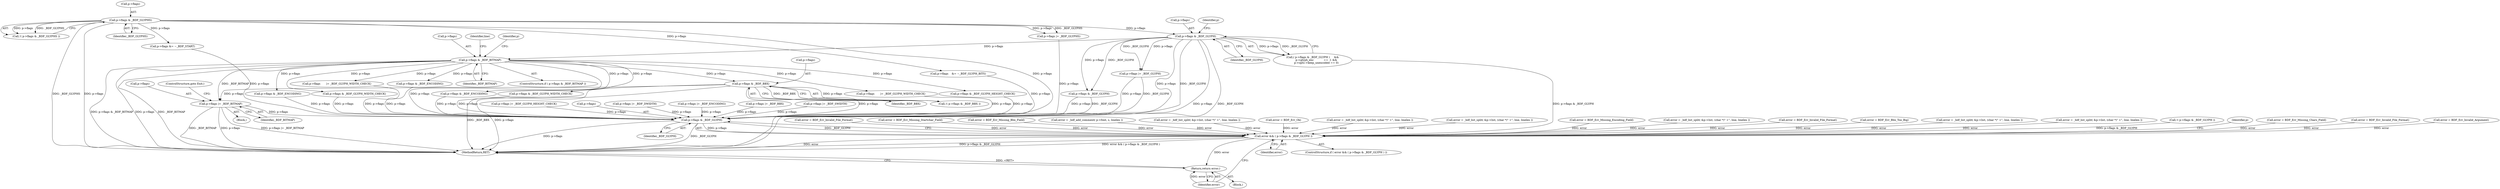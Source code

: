 digraph "0_savannah_7f2e4f4f553f6836be7683f66226afac3fa979b8@pointer" {
"1001533" [label="(Call,p->flags |= _BDF_BITMAP)"];
"1001456" [label="(Call,p->flags & _BDF_BBX)"];
"1000807" [label="(Call,p->flags & _BDF_BITMAP)"];
"1000375" [label="(Call,p->flags & _BDF_GLYPH)"];
"1000240" [label="(Call,p->flags & _BDF_GLYPHS)"];
"1001551" [label="(Call,p->flags & _BDF_GLYPH)"];
"1001549" [label="(Call,error && ( p->flags & _BDF_GLYPH ))"];
"1001560" [label="(Return,return error;)"];
"1001457" [label="(Call,p->flags)"];
"1001544" [label="(Call,error = BDF_Err_Missing_Encoding_Field)"];
"1001065" [label="(Call,error = _bdf_list_split( &p->list, (char *)\" +\", line, linelen ))"];
"1000806" [label="(ControlStructure,if ( p->flags & _BDF_BITMAP ))"];
"1000834" [label="(Call,p->flags |= _BDF_GLYPH_HEIGHT_CHECK)"];
"1001561" [label="(Identifier,error)"];
"1001006" [label="(Call,p->flags & _BDF_ENCODING)"];
"1000241" [label="(Call,p->flags)"];
"1000442" [label="(Call,error = BDF_Err_Invalid_File_Format)"];
"1001507" [label="(Call,error = BDF_Err_Bbx_Too_Big)"];
"1000920" [label="(Call,p->flags & _BDF_GLYPH_WIDTH_CHECK)"];
"1000407" [label="(Call,error = _bdf_list_split( &p->list, (char *)\" +\", line, linelen ))"];
"1001549" [label="(Call,error && ( p->flags & _BDF_GLYPH ))"];
"1000981" [label="(Call,p->flags       |= _BDF_GLYPH_WIDTH_CHECK)"];
"1000258" [label="(Call,error = _bdf_list_split( &p->list, (char *)\" +\", line, linelen ))"];
"1000828" [label="(Call,p->flags & _BDF_GLYPH_HEIGHT_CHECK)"];
"1000374" [label="(Call,( p->flags & _BDF_GLYPH )     &&\n         p->glyph_enc            == -1 &&\n         p->opts->keep_unencoded == 0)"];
"1000239" [label="(Call,!( p->flags & _BDF_GLYPHS ))"];
"1000322" [label="(Call,p->flags |= _BDF_GLYPHS)"];
"1000348" [label="(Call,p->flags &= ~_BDF_START)"];
"1000484" [label="(Call,!( p->flags & _BDF_GLYPH ))"];
"1001140" [label="(Call,p->flags & _BDF_ENCODING)"];
"1001537" [label="(Identifier,_BDF_BITMAP)"];
"1001552" [label="(Call,p->flags)"];
"1001560" [label="(Return,return error;)"];
"1001558" [label="(Identifier,p)"];
"1001124" [label="(Call,p->flags |= _BDF_DWIDTH)"];
"1000770" [label="(Call,p->flags |= _BDF_ENCODING)"];
"1000254" [label="(Call,error = BDF_Err_Missing_Chars_Field)"];
"1000375" [label="(Call,p->flags & _BDF_GLYPH)"];
"1001452" [label="(Block,)"];
"1001539" [label="(Call,error = BDF_Err_Invalid_File_Format)"];
"1001538" [label="(ControlStructure,goto Exit;)"];
"1000383" [label="(Identifier,p)"];
"1001460" [label="(Identifier,_BDF_BBX)"];
"1000309" [label="(Call,error = BDF_Err_Invalid_Argument)"];
"1000975" [label="(Call,p->flags & _BDF_GLYPH_WIDTH_CHECK)"];
"1001551" [label="(Call,p->flags & _BDF_GLYPH)"];
"1000808" [label="(Call,p->flags)"];
"1001533" [label="(Call,p->flags |= _BDF_BITMAP)"];
"1000240" [label="(Call,p->flags & _BDF_GLYPHS)"];
"1000244" [label="(Identifier,_BDF_GLYPHS)"];
"1000379" [label="(Identifier,_BDF_GLYPH)"];
"1000926" [label="(Call,p->flags       |= _BDF_GLYPH_WIDTH_CHECK)"];
"1000485" [label="(Call,p->flags & _BDF_GLYPH)"];
"1000367" [label="(Call,p->flags    &= ~_BDF_GLYPH_BITS)"];
"1001059" [label="(Call,p->flags & _BDF_ENCODING)"];
"1000376" [label="(Call,p->flags)"];
"1000586" [label="(Call,error = BDF_Err_Invalid_File_Format)"];
"1001550" [label="(Identifier,error)"];
"1001548" [label="(ControlStructure,if ( error && ( p->flags & _BDF_GLYPH ) ))"];
"1001562" [label="(MethodReturn,RET)"];
"1000491" [label="(Call,error = BDF_Err_Missing_Startchar_Field)"];
"1000811" [label="(Identifier,_BDF_BITMAP)"];
"1000999" [label="(Identifier,line)"];
"1001555" [label="(Identifier,_BDF_GLYPH)"];
"1000807" [label="(Call,p->flags & _BDF_BITMAP)"];
"1001439" [label="(Call,p->flags |= _BDF_BBX)"];
"1001456" [label="(Call,p->flags & _BDF_BBX)"];
"1001455" [label="(Call,!( p->flags & _BDF_BBX ))"];
"1000463" [label="(Call,p->flags |= _BDF_GLYPH)"];
"1001462" [label="(Call,error = BDF_Err_Missing_Bbx_Field)"];
"1000229" [label="(Call,error = _bdf_add_comment( p->font, s, linelen ))"];
"1001534" [label="(Call,p->flags)"];
"1000168" [label="(Block,)"];
"1001012" [label="(Call,error = _bdf_list_split( &p->list, (char *)\" +\", line, linelen ))"];
"1000181" [label="(Call,error = BDF_Err_Ok)"];
"1001146" [label="(Call,error = _bdf_list_split( &p->list, (char *)\" +\", line, linelen ))"];
"1001043" [label="(Call,p->flags |= _BDF_SWIDTH)"];
"1000495" [label="(Call,error = _bdf_list_split( &p->list, (char *)\" +\", line, linelen ))"];
"1000816" [label="(Identifier,p)"];
"1001533" -> "1001452"  [label="AST: "];
"1001533" -> "1001537"  [label="CFG: "];
"1001534" -> "1001533"  [label="AST: "];
"1001537" -> "1001533"  [label="AST: "];
"1001538" -> "1001533"  [label="CFG: "];
"1001533" -> "1001562"  [label="DDG: _BDF_BITMAP"];
"1001533" -> "1001562"  [label="DDG: p->flags"];
"1001533" -> "1001562"  [label="DDG: p->flags |= _BDF_BITMAP"];
"1001456" -> "1001533"  [label="DDG: p->flags"];
"1000807" -> "1001533"  [label="DDG: _BDF_BITMAP"];
"1001533" -> "1001551"  [label="DDG: p->flags"];
"1001456" -> "1001455"  [label="AST: "];
"1001456" -> "1001460"  [label="CFG: "];
"1001457" -> "1001456"  [label="AST: "];
"1001460" -> "1001456"  [label="AST: "];
"1001455" -> "1001456"  [label="CFG: "];
"1001456" -> "1001562"  [label="DDG: _BDF_BBX"];
"1001456" -> "1001562"  [label="DDG: p->flags"];
"1001456" -> "1001455"  [label="DDG: p->flags"];
"1001456" -> "1001455"  [label="DDG: _BDF_BBX"];
"1000807" -> "1001456"  [label="DDG: p->flags"];
"1001456" -> "1001551"  [label="DDG: p->flags"];
"1000807" -> "1000806"  [label="AST: "];
"1000807" -> "1000811"  [label="CFG: "];
"1000808" -> "1000807"  [label="AST: "];
"1000811" -> "1000807"  [label="AST: "];
"1000816" -> "1000807"  [label="CFG: "];
"1000999" -> "1000807"  [label="CFG: "];
"1000807" -> "1001562"  [label="DDG: p->flags & _BDF_BITMAP"];
"1000807" -> "1001562"  [label="DDG: p->flags"];
"1000807" -> "1001562"  [label="DDG: _BDF_BITMAP"];
"1000375" -> "1000807"  [label="DDG: p->flags"];
"1000807" -> "1000828"  [label="DDG: p->flags"];
"1000807" -> "1000920"  [label="DDG: p->flags"];
"1000807" -> "1000926"  [label="DDG: p->flags"];
"1000807" -> "1000975"  [label="DDG: p->flags"];
"1000807" -> "1000981"  [label="DDG: p->flags"];
"1000807" -> "1001006"  [label="DDG: p->flags"];
"1000807" -> "1001059"  [label="DDG: p->flags"];
"1000807" -> "1001140"  [label="DDG: p->flags"];
"1000807" -> "1001551"  [label="DDG: p->flags"];
"1000375" -> "1000374"  [label="AST: "];
"1000375" -> "1000379"  [label="CFG: "];
"1000376" -> "1000375"  [label="AST: "];
"1000379" -> "1000375"  [label="AST: "];
"1000383" -> "1000375"  [label="CFG: "];
"1000374" -> "1000375"  [label="CFG: "];
"1000375" -> "1001562"  [label="DDG: p->flags"];
"1000375" -> "1001562"  [label="DDG: _BDF_GLYPH"];
"1000375" -> "1000374"  [label="DDG: p->flags"];
"1000375" -> "1000374"  [label="DDG: _BDF_GLYPH"];
"1000240" -> "1000375"  [label="DDG: p->flags"];
"1000375" -> "1000463"  [label="DDG: p->flags"];
"1000375" -> "1000463"  [label="DDG: _BDF_GLYPH"];
"1000375" -> "1000485"  [label="DDG: p->flags"];
"1000375" -> "1000485"  [label="DDG: _BDF_GLYPH"];
"1000375" -> "1001551"  [label="DDG: p->flags"];
"1000375" -> "1001551"  [label="DDG: _BDF_GLYPH"];
"1000240" -> "1000239"  [label="AST: "];
"1000240" -> "1000244"  [label="CFG: "];
"1000241" -> "1000240"  [label="AST: "];
"1000244" -> "1000240"  [label="AST: "];
"1000239" -> "1000240"  [label="CFG: "];
"1000240" -> "1001562"  [label="DDG: _BDF_GLYPHS"];
"1000240" -> "1001562"  [label="DDG: p->flags"];
"1000240" -> "1000239"  [label="DDG: p->flags"];
"1000240" -> "1000239"  [label="DDG: _BDF_GLYPHS"];
"1000240" -> "1000322"  [label="DDG: p->flags"];
"1000240" -> "1000322"  [label="DDG: _BDF_GLYPHS"];
"1000240" -> "1000348"  [label="DDG: p->flags"];
"1000240" -> "1000367"  [label="DDG: p->flags"];
"1000240" -> "1001551"  [label="DDG: p->flags"];
"1001551" -> "1001549"  [label="AST: "];
"1001551" -> "1001555"  [label="CFG: "];
"1001552" -> "1001551"  [label="AST: "];
"1001555" -> "1001551"  [label="AST: "];
"1001549" -> "1001551"  [label="CFG: "];
"1001551" -> "1001562"  [label="DDG: _BDF_GLYPH"];
"1001551" -> "1001562"  [label="DDG: p->flags"];
"1001551" -> "1001549"  [label="DDG: p->flags"];
"1001551" -> "1001549"  [label="DDG: _BDF_GLYPH"];
"1001043" -> "1001551"  [label="DDG: p->flags"];
"1001006" -> "1001551"  [label="DDG: p->flags"];
"1000834" -> "1001551"  [label="DDG: p->flags"];
"1001059" -> "1001551"  [label="DDG: p->flags"];
"1000463" -> "1001551"  [label="DDG: p->flags"];
"1000463" -> "1001551"  [label="DDG: _BDF_GLYPH"];
"1000975" -> "1001551"  [label="DDG: p->flags"];
"1001439" -> "1001551"  [label="DDG: p->flags"];
"1000348" -> "1001551"  [label="DDG: p->flags"];
"1000485" -> "1001551"  [label="DDG: p->flags"];
"1000485" -> "1001551"  [label="DDG: _BDF_GLYPH"];
"1000828" -> "1001551"  [label="DDG: p->flags"];
"1000981" -> "1001551"  [label="DDG: p->flags"];
"1000920" -> "1001551"  [label="DDG: p->flags"];
"1000926" -> "1001551"  [label="DDG: p->flags"];
"1000367" -> "1001551"  [label="DDG: p->flags"];
"1000322" -> "1001551"  [label="DDG: p->flags"];
"1001140" -> "1001551"  [label="DDG: p->flags"];
"1000770" -> "1001551"  [label="DDG: p->flags"];
"1001124" -> "1001551"  [label="DDG: p->flags"];
"1001549" -> "1001548"  [label="AST: "];
"1001549" -> "1001550"  [label="CFG: "];
"1001550" -> "1001549"  [label="AST: "];
"1001558" -> "1001549"  [label="CFG: "];
"1001561" -> "1001549"  [label="CFG: "];
"1001549" -> "1001562"  [label="DDG: p->flags & _BDF_GLYPH"];
"1001549" -> "1001562"  [label="DDG: error && ( p->flags & _BDF_GLYPH )"];
"1001549" -> "1001562"  [label="DDG: error"];
"1001065" -> "1001549"  [label="DDG: error"];
"1000442" -> "1001549"  [label="DDG: error"];
"1000495" -> "1001549"  [label="DDG: error"];
"1000254" -> "1001549"  [label="DDG: error"];
"1000407" -> "1001549"  [label="DDG: error"];
"1000586" -> "1001549"  [label="DDG: error"];
"1000491" -> "1001549"  [label="DDG: error"];
"1001539" -> "1001549"  [label="DDG: error"];
"1000181" -> "1001549"  [label="DDG: error"];
"1000258" -> "1001549"  [label="DDG: error"];
"1000309" -> "1001549"  [label="DDG: error"];
"1001544" -> "1001549"  [label="DDG: error"];
"1001462" -> "1001549"  [label="DDG: error"];
"1001012" -> "1001549"  [label="DDG: error"];
"1001507" -> "1001549"  [label="DDG: error"];
"1000229" -> "1001549"  [label="DDG: error"];
"1001146" -> "1001549"  [label="DDG: error"];
"1000374" -> "1001549"  [label="DDG: p->flags & _BDF_GLYPH"];
"1000484" -> "1001549"  [label="DDG: p->flags & _BDF_GLYPH"];
"1001549" -> "1001560"  [label="DDG: error"];
"1001560" -> "1000168"  [label="AST: "];
"1001560" -> "1001561"  [label="CFG: "];
"1001561" -> "1001560"  [label="AST: "];
"1001562" -> "1001560"  [label="CFG: "];
"1001560" -> "1001562"  [label="DDG: <RET>"];
"1001561" -> "1001560"  [label="DDG: error"];
}
